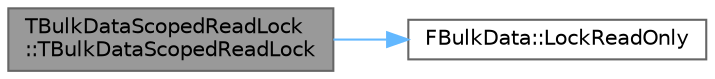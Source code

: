 digraph "TBulkDataScopedReadLock::TBulkDataScopedReadLock"
{
 // INTERACTIVE_SVG=YES
 // LATEX_PDF_SIZE
  bgcolor="transparent";
  edge [fontname=Helvetica,fontsize=10,labelfontname=Helvetica,labelfontsize=10];
  node [fontname=Helvetica,fontsize=10,shape=box,height=0.2,width=0.4];
  rankdir="LR";
  Node1 [id="Node000001",label="TBulkDataScopedReadLock\l::TBulkDataScopedReadLock",height=0.2,width=0.4,color="gray40", fillcolor="grey60", style="filled", fontcolor="black",tooltip=" "];
  Node1 -> Node2 [id="edge1_Node000001_Node000002",color="steelblue1",style="solid",tooltip=" "];
  Node2 [id="Node000002",label="FBulkData::LockReadOnly",height=0.2,width=0.4,color="grey40", fillcolor="white", style="filled",URL="$d4/d9b/classFBulkData.html#acc5794134e74df389f299112534353a0",tooltip="Locks the bulk data and returns a read-only pointer to it."];
}
